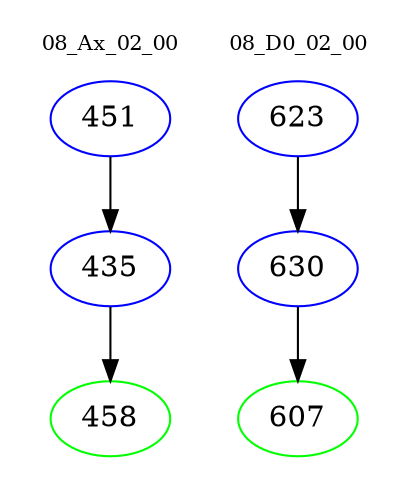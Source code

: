digraph{
subgraph cluster_0 {
color = white
label = "08_Ax_02_00";
fontsize=10;
T0_451 [label="451", color="blue"]
T0_451 -> T0_435 [color="black"]
T0_435 [label="435", color="blue"]
T0_435 -> T0_458 [color="black"]
T0_458 [label="458", color="green"]
}
subgraph cluster_1 {
color = white
label = "08_D0_02_00";
fontsize=10;
T1_623 [label="623", color="blue"]
T1_623 -> T1_630 [color="black"]
T1_630 [label="630", color="blue"]
T1_630 -> T1_607 [color="black"]
T1_607 [label="607", color="green"]
}
}
